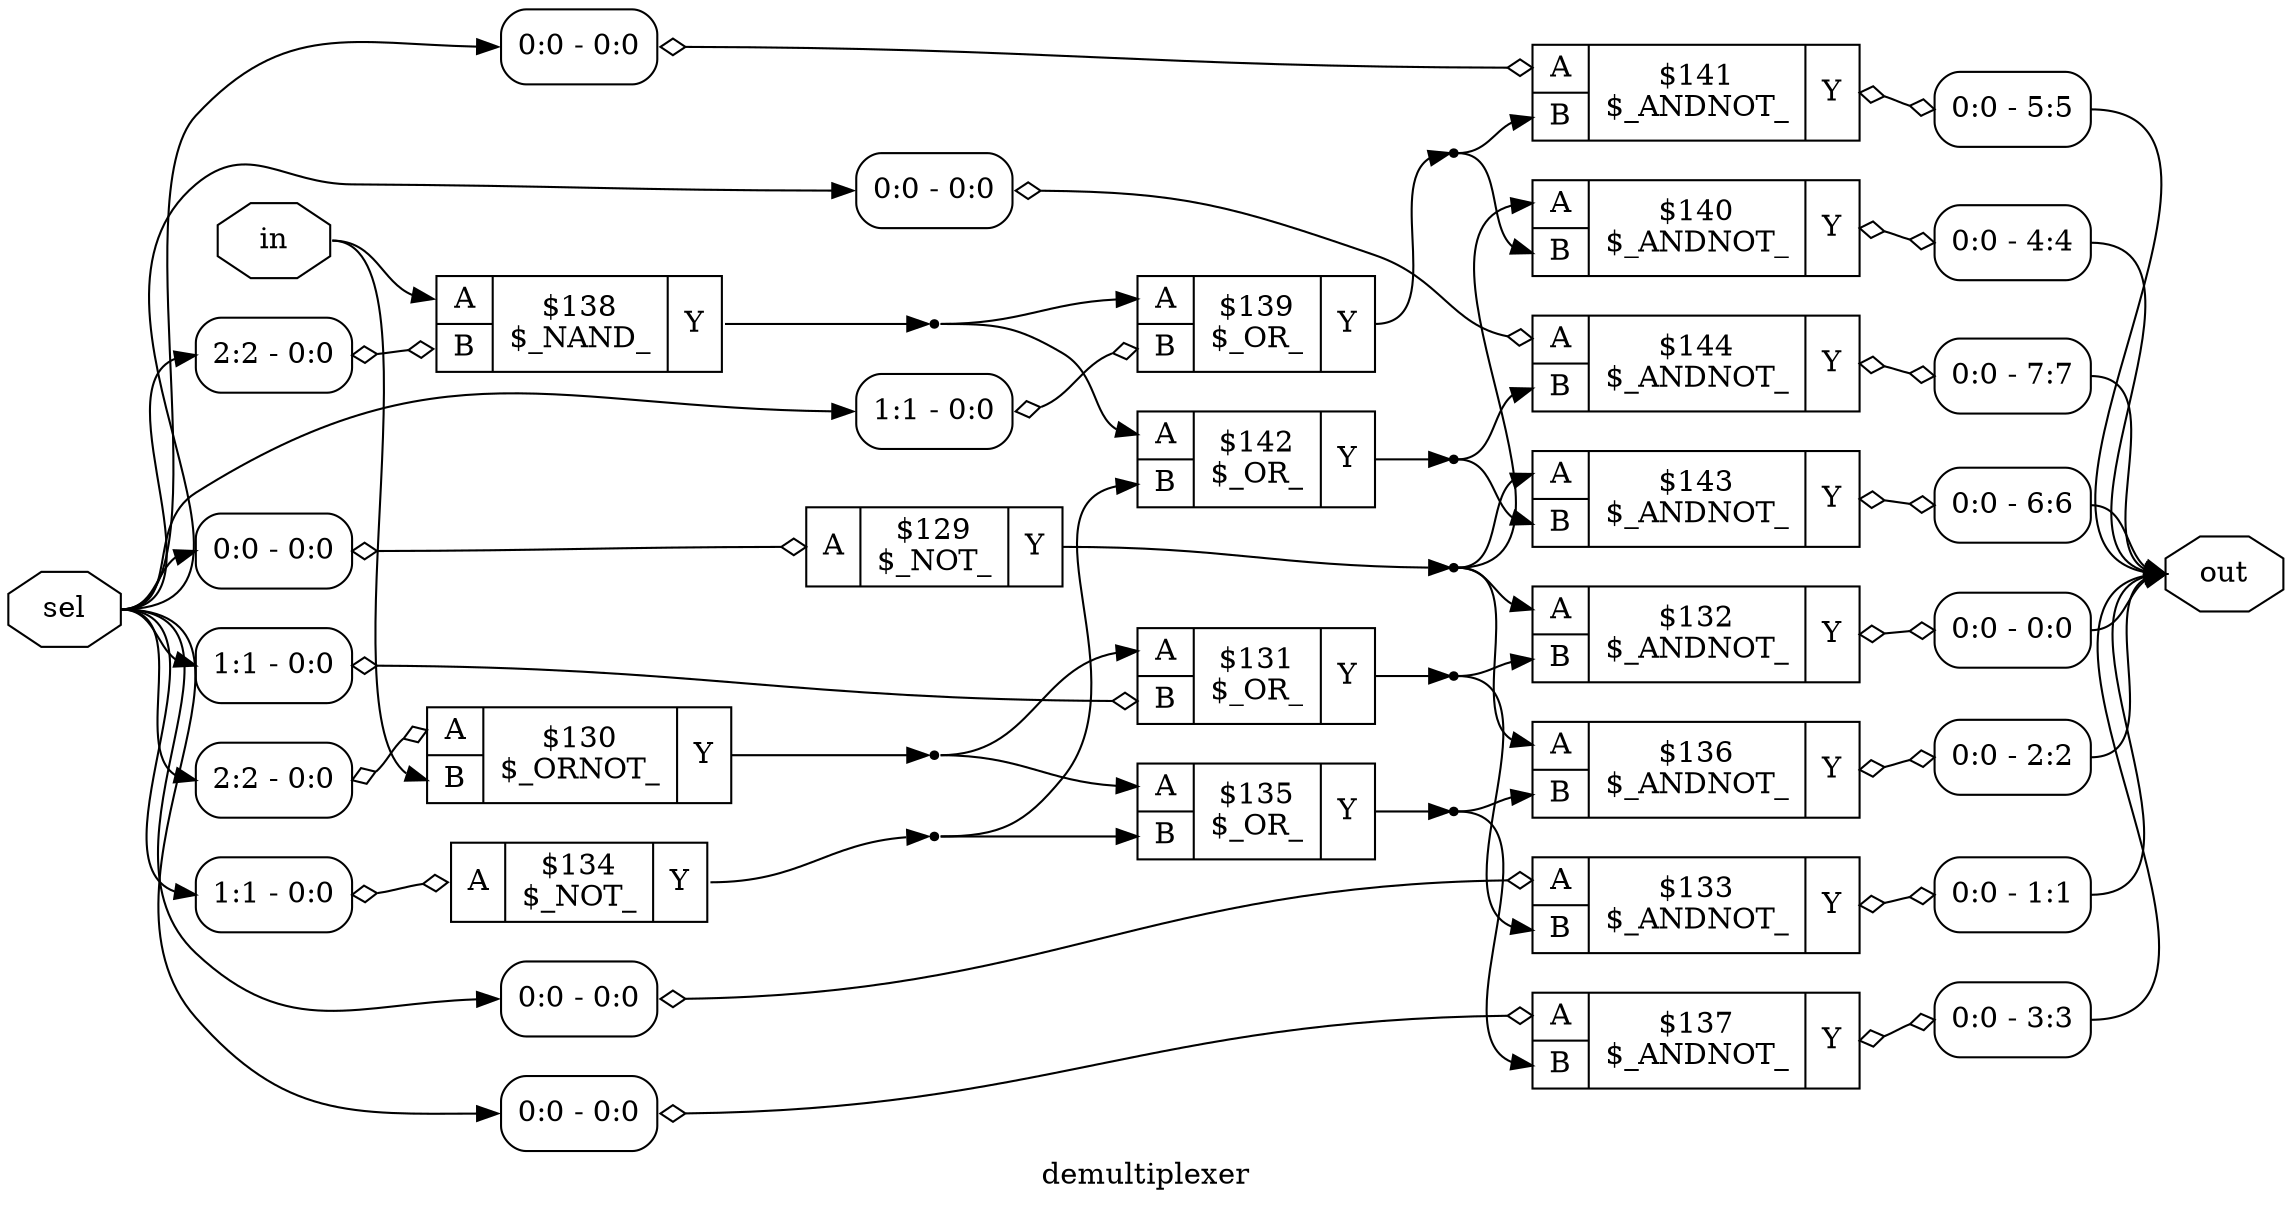 digraph "demultiplexer" {
label="demultiplexer";
rankdir="LR";
remincross=true;
n9 [ shape=octagon, label="in", color="black", fontcolor="black" ];
n10 [ shape=octagon, label="out", color="black", fontcolor="black" ];
n11 [ shape=octagon, label="sel", color="black", fontcolor="black" ];
c14 [ shape=record, label="{{<p12> A}|$129\n$_NOT_|{<p13> Y}}" ];
x0 [ shape=record, style=rounded, label="<s0> 0:0 - 0:0 " ];
x0:e -> c14:p12:w [arrowhead=odiamond, arrowtail=odiamond, dir=both, color="black", label=""];
c16 [ shape=record, label="{{<p12> A|<p15> B}|$130\n$_ORNOT_|{<p13> Y}}" ];
x1 [ shape=record, style=rounded, label="<s0> 2:2 - 0:0 " ];
x1:e -> c16:p12:w [arrowhead=odiamond, arrowtail=odiamond, dir=both, color="black", label=""];
c17 [ shape=record, label="{{<p12> A|<p15> B}|$131\n$_OR_|{<p13> Y}}" ];
x2 [ shape=record, style=rounded, label="<s0> 1:1 - 0:0 " ];
x2:e -> c17:p15:w [arrowhead=odiamond, arrowtail=odiamond, dir=both, color="black", label=""];
c18 [ shape=record, label="{{<p12> A|<p15> B}|$132\n$_ANDNOT_|{<p13> Y}}" ];
x3 [ shape=record, style=rounded, label="<s0> 0:0 - 0:0 " ];
c18:p13:e -> x3:w [arrowhead=odiamond, arrowtail=odiamond, dir=both, color="black", label=""];
c19 [ shape=record, label="{{<p12> A|<p15> B}|$133\n$_ANDNOT_|{<p13> Y}}" ];
x4 [ shape=record, style=rounded, label="<s0> 0:0 - 0:0 " ];
x4:e -> c19:p12:w [arrowhead=odiamond, arrowtail=odiamond, dir=both, color="black", label=""];
x5 [ shape=record, style=rounded, label="<s0> 0:0 - 1:1 " ];
c19:p13:e -> x5:w [arrowhead=odiamond, arrowtail=odiamond, dir=both, color="black", label=""];
c20 [ shape=record, label="{{<p12> A}|$134\n$_NOT_|{<p13> Y}}" ];
x6 [ shape=record, style=rounded, label="<s0> 1:1 - 0:0 " ];
x6:e -> c20:p12:w [arrowhead=odiamond, arrowtail=odiamond, dir=both, color="black", label=""];
c21 [ shape=record, label="{{<p12> A|<p15> B}|$135\n$_OR_|{<p13> Y}}" ];
c22 [ shape=record, label="{{<p12> A|<p15> B}|$136\n$_ANDNOT_|{<p13> Y}}" ];
x7 [ shape=record, style=rounded, label="<s0> 0:0 - 2:2 " ];
c22:p13:e -> x7:w [arrowhead=odiamond, arrowtail=odiamond, dir=both, color="black", label=""];
c23 [ shape=record, label="{{<p12> A|<p15> B}|$137\n$_ANDNOT_|{<p13> Y}}" ];
x8 [ shape=record, style=rounded, label="<s0> 0:0 - 0:0 " ];
x8:e -> c23:p12:w [arrowhead=odiamond, arrowtail=odiamond, dir=both, color="black", label=""];
x9 [ shape=record, style=rounded, label="<s0> 0:0 - 3:3 " ];
c23:p13:e -> x9:w [arrowhead=odiamond, arrowtail=odiamond, dir=both, color="black", label=""];
c24 [ shape=record, label="{{<p12> A|<p15> B}|$138\n$_NAND_|{<p13> Y}}" ];
x10 [ shape=record, style=rounded, label="<s0> 2:2 - 0:0 " ];
x10:e -> c24:p15:w [arrowhead=odiamond, arrowtail=odiamond, dir=both, color="black", label=""];
c25 [ shape=record, label="{{<p12> A|<p15> B}|$139\n$_OR_|{<p13> Y}}" ];
x11 [ shape=record, style=rounded, label="<s0> 1:1 - 0:0 " ];
x11:e -> c25:p15:w [arrowhead=odiamond, arrowtail=odiamond, dir=both, color="black", label=""];
c26 [ shape=record, label="{{<p12> A|<p15> B}|$140\n$_ANDNOT_|{<p13> Y}}" ];
x12 [ shape=record, style=rounded, label="<s0> 0:0 - 4:4 " ];
c26:p13:e -> x12:w [arrowhead=odiamond, arrowtail=odiamond, dir=both, color="black", label=""];
c27 [ shape=record, label="{{<p12> A|<p15> B}|$141\n$_ANDNOT_|{<p13> Y}}" ];
x13 [ shape=record, style=rounded, label="<s0> 0:0 - 0:0 " ];
x13:e -> c27:p12:w [arrowhead=odiamond, arrowtail=odiamond, dir=both, color="black", label=""];
x14 [ shape=record, style=rounded, label="<s0> 0:0 - 5:5 " ];
c27:p13:e -> x14:w [arrowhead=odiamond, arrowtail=odiamond, dir=both, color="black", label=""];
c28 [ shape=record, label="{{<p12> A|<p15> B}|$142\n$_OR_|{<p13> Y}}" ];
c29 [ shape=record, label="{{<p12> A|<p15> B}|$143\n$_ANDNOT_|{<p13> Y}}" ];
x15 [ shape=record, style=rounded, label="<s0> 0:0 - 6:6 " ];
c29:p13:e -> x15:w [arrowhead=odiamond, arrowtail=odiamond, dir=both, color="black", label=""];
c30 [ shape=record, label="{{<p12> A|<p15> B}|$144\n$_ANDNOT_|{<p13> Y}}" ];
x16 [ shape=record, style=rounded, label="<s0> 0:0 - 0:0 " ];
x16:e -> c30:p12:w [arrowhead=odiamond, arrowtail=odiamond, dir=both, color="black", label=""];
x17 [ shape=record, style=rounded, label="<s0> 0:0 - 7:7 " ];
c30:p13:e -> x17:w [arrowhead=odiamond, arrowtail=odiamond, dir=both, color="black", label=""];
n1 [ shape=point ];
c14:p13:e -> n1:w [color="black", label=""];
n1:e -> c18:p12:w [color="black", label=""];
n1:e -> c22:p12:w [color="black", label=""];
n1:e -> c26:p12:w [color="black", label=""];
n1:e -> c29:p12:w [color="black", label=""];
x12:s0:e -> n10:w [color="black", label=""];
x14:s0:e -> n10:w [color="black", label=""];
x15:s0:e -> n10:w [color="black", label=""];
x17:s0:e -> n10:w [color="black", label=""];
x3:s0:e -> n10:w [color="black", label=""];
x5:s0:e -> n10:w [color="black", label=""];
x7:s0:e -> n10:w [color="black", label=""];
x9:s0:e -> n10:w [color="black", label=""];
n11:e -> x0:s0:w [color="black", label=""];
n11:e -> x10:s0:w [color="black", label=""];
n11:e -> x11:s0:w [color="black", label=""];
n11:e -> x13:s0:w [color="black", label=""];
n11:e -> x16:s0:w [color="black", label=""];
n11:e -> x1:s0:w [color="black", label=""];
n11:e -> x2:s0:w [color="black", label=""];
n11:e -> x4:s0:w [color="black", label=""];
n11:e -> x6:s0:w [color="black", label=""];
n11:e -> x8:s0:w [color="black", label=""];
n2 [ shape=point ];
c16:p13:e -> n2:w [color="black", label=""];
n2:e -> c17:p12:w [color="black", label=""];
n2:e -> c21:p12:w [color="black", label=""];
n3 [ shape=point ];
c17:p13:e -> n3:w [color="black", label=""];
n3:e -> c18:p15:w [color="black", label=""];
n3:e -> c19:p15:w [color="black", label=""];
n4 [ shape=point ];
c20:p13:e -> n4:w [color="black", label=""];
n4:e -> c21:p15:w [color="black", label=""];
n4:e -> c28:p15:w [color="black", label=""];
n5 [ shape=point ];
c21:p13:e -> n5:w [color="black", label=""];
n5:e -> c22:p15:w [color="black", label=""];
n5:e -> c23:p15:w [color="black", label=""];
n6 [ shape=point ];
c24:p13:e -> n6:w [color="black", label=""];
n6:e -> c25:p12:w [color="black", label=""];
n6:e -> c28:p12:w [color="black", label=""];
n7 [ shape=point ];
c25:p13:e -> n7:w [color="black", label=""];
n7:e -> c26:p15:w [color="black", label=""];
n7:e -> c27:p15:w [color="black", label=""];
n8 [ shape=point ];
c28:p13:e -> n8:w [color="black", label=""];
n8:e -> c29:p15:w [color="black", label=""];
n8:e -> c30:p15:w [color="black", label=""];
n9:e -> c16:p15:w [color="black", label=""];
n9:e -> c24:p12:w [color="black", label=""];
}
